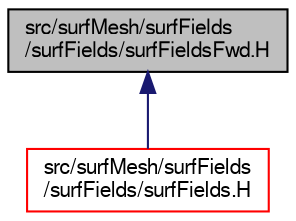 digraph "src/surfMesh/surfFields/surfFields/surfFieldsFwd.H"
{
  bgcolor="transparent";
  edge [fontname="FreeSans",fontsize="10",labelfontname="FreeSans",labelfontsize="10"];
  node [fontname="FreeSans",fontsize="10",shape=record];
  Node58 [label="src/surfMesh/surfFields\l/surfFields/surfFieldsFwd.H",height=0.2,width=0.4,color="black", fillcolor="grey75", style="filled", fontcolor="black"];
  Node58 -> Node59 [dir="back",color="midnightblue",fontsize="10",style="solid",fontname="FreeSans"];
  Node59 [label="src/surfMesh/surfFields\l/surfFields/surfFields.H",height=0.2,width=0.4,color="red",URL="$a15287.html"];
}
